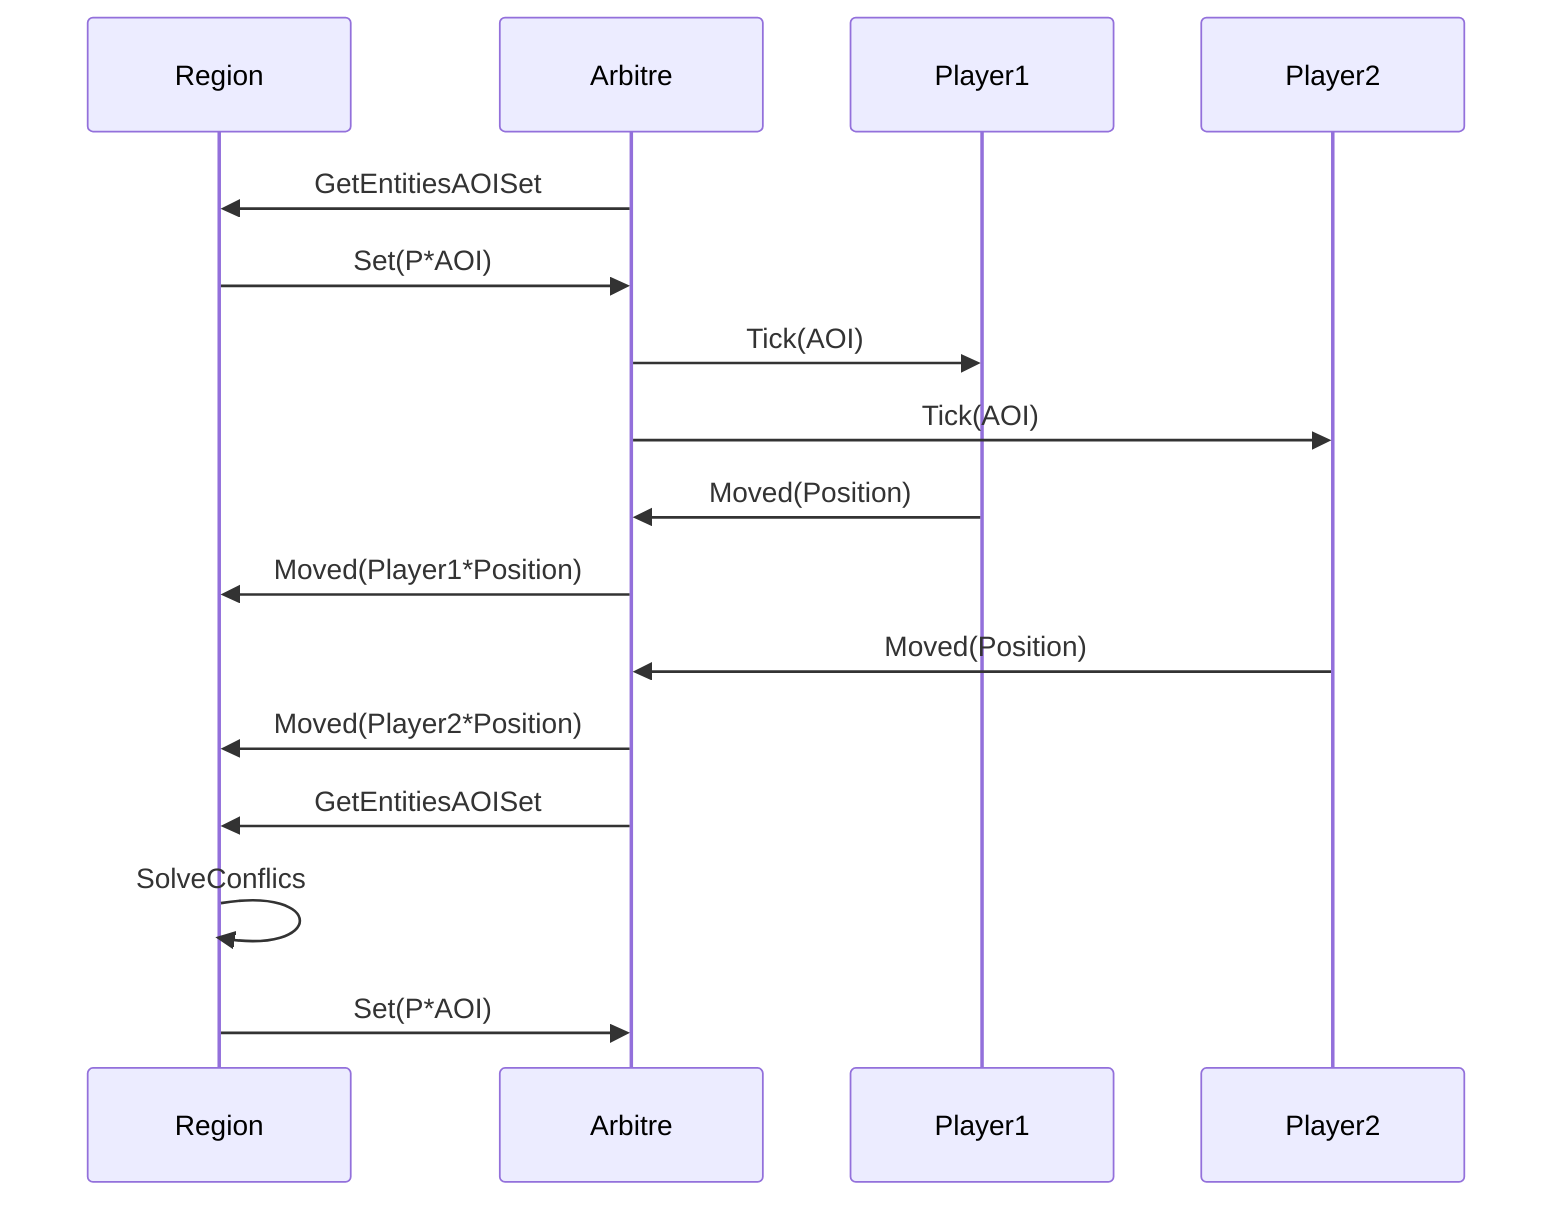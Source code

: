 sequenceDiagram
    participant Region
    participant Arbitre
    participant Player1
    participant Player2

Arbitre  ->>   Region:GetEntitiesAOISet
Region  ->> Arbitre:Set(P*AOI)
Arbitre  ->>   Player1:Tick(AOI)
Arbitre  ->>   Player2:Tick(AOI)
Player1 ->> Arbitre:Moved(Position)
Arbitre  ->> Region:Moved(Player1*Position)
Player2 ->> Arbitre:Moved(Position)
Arbitre  ->> Region:Moved(Player2*Position)
Arbitre  ->>  Region:GetEntitiesAOISet
Region  ->>  Region:SolveConflics
Region  ->>  Arbitre:Set(P*AOI)